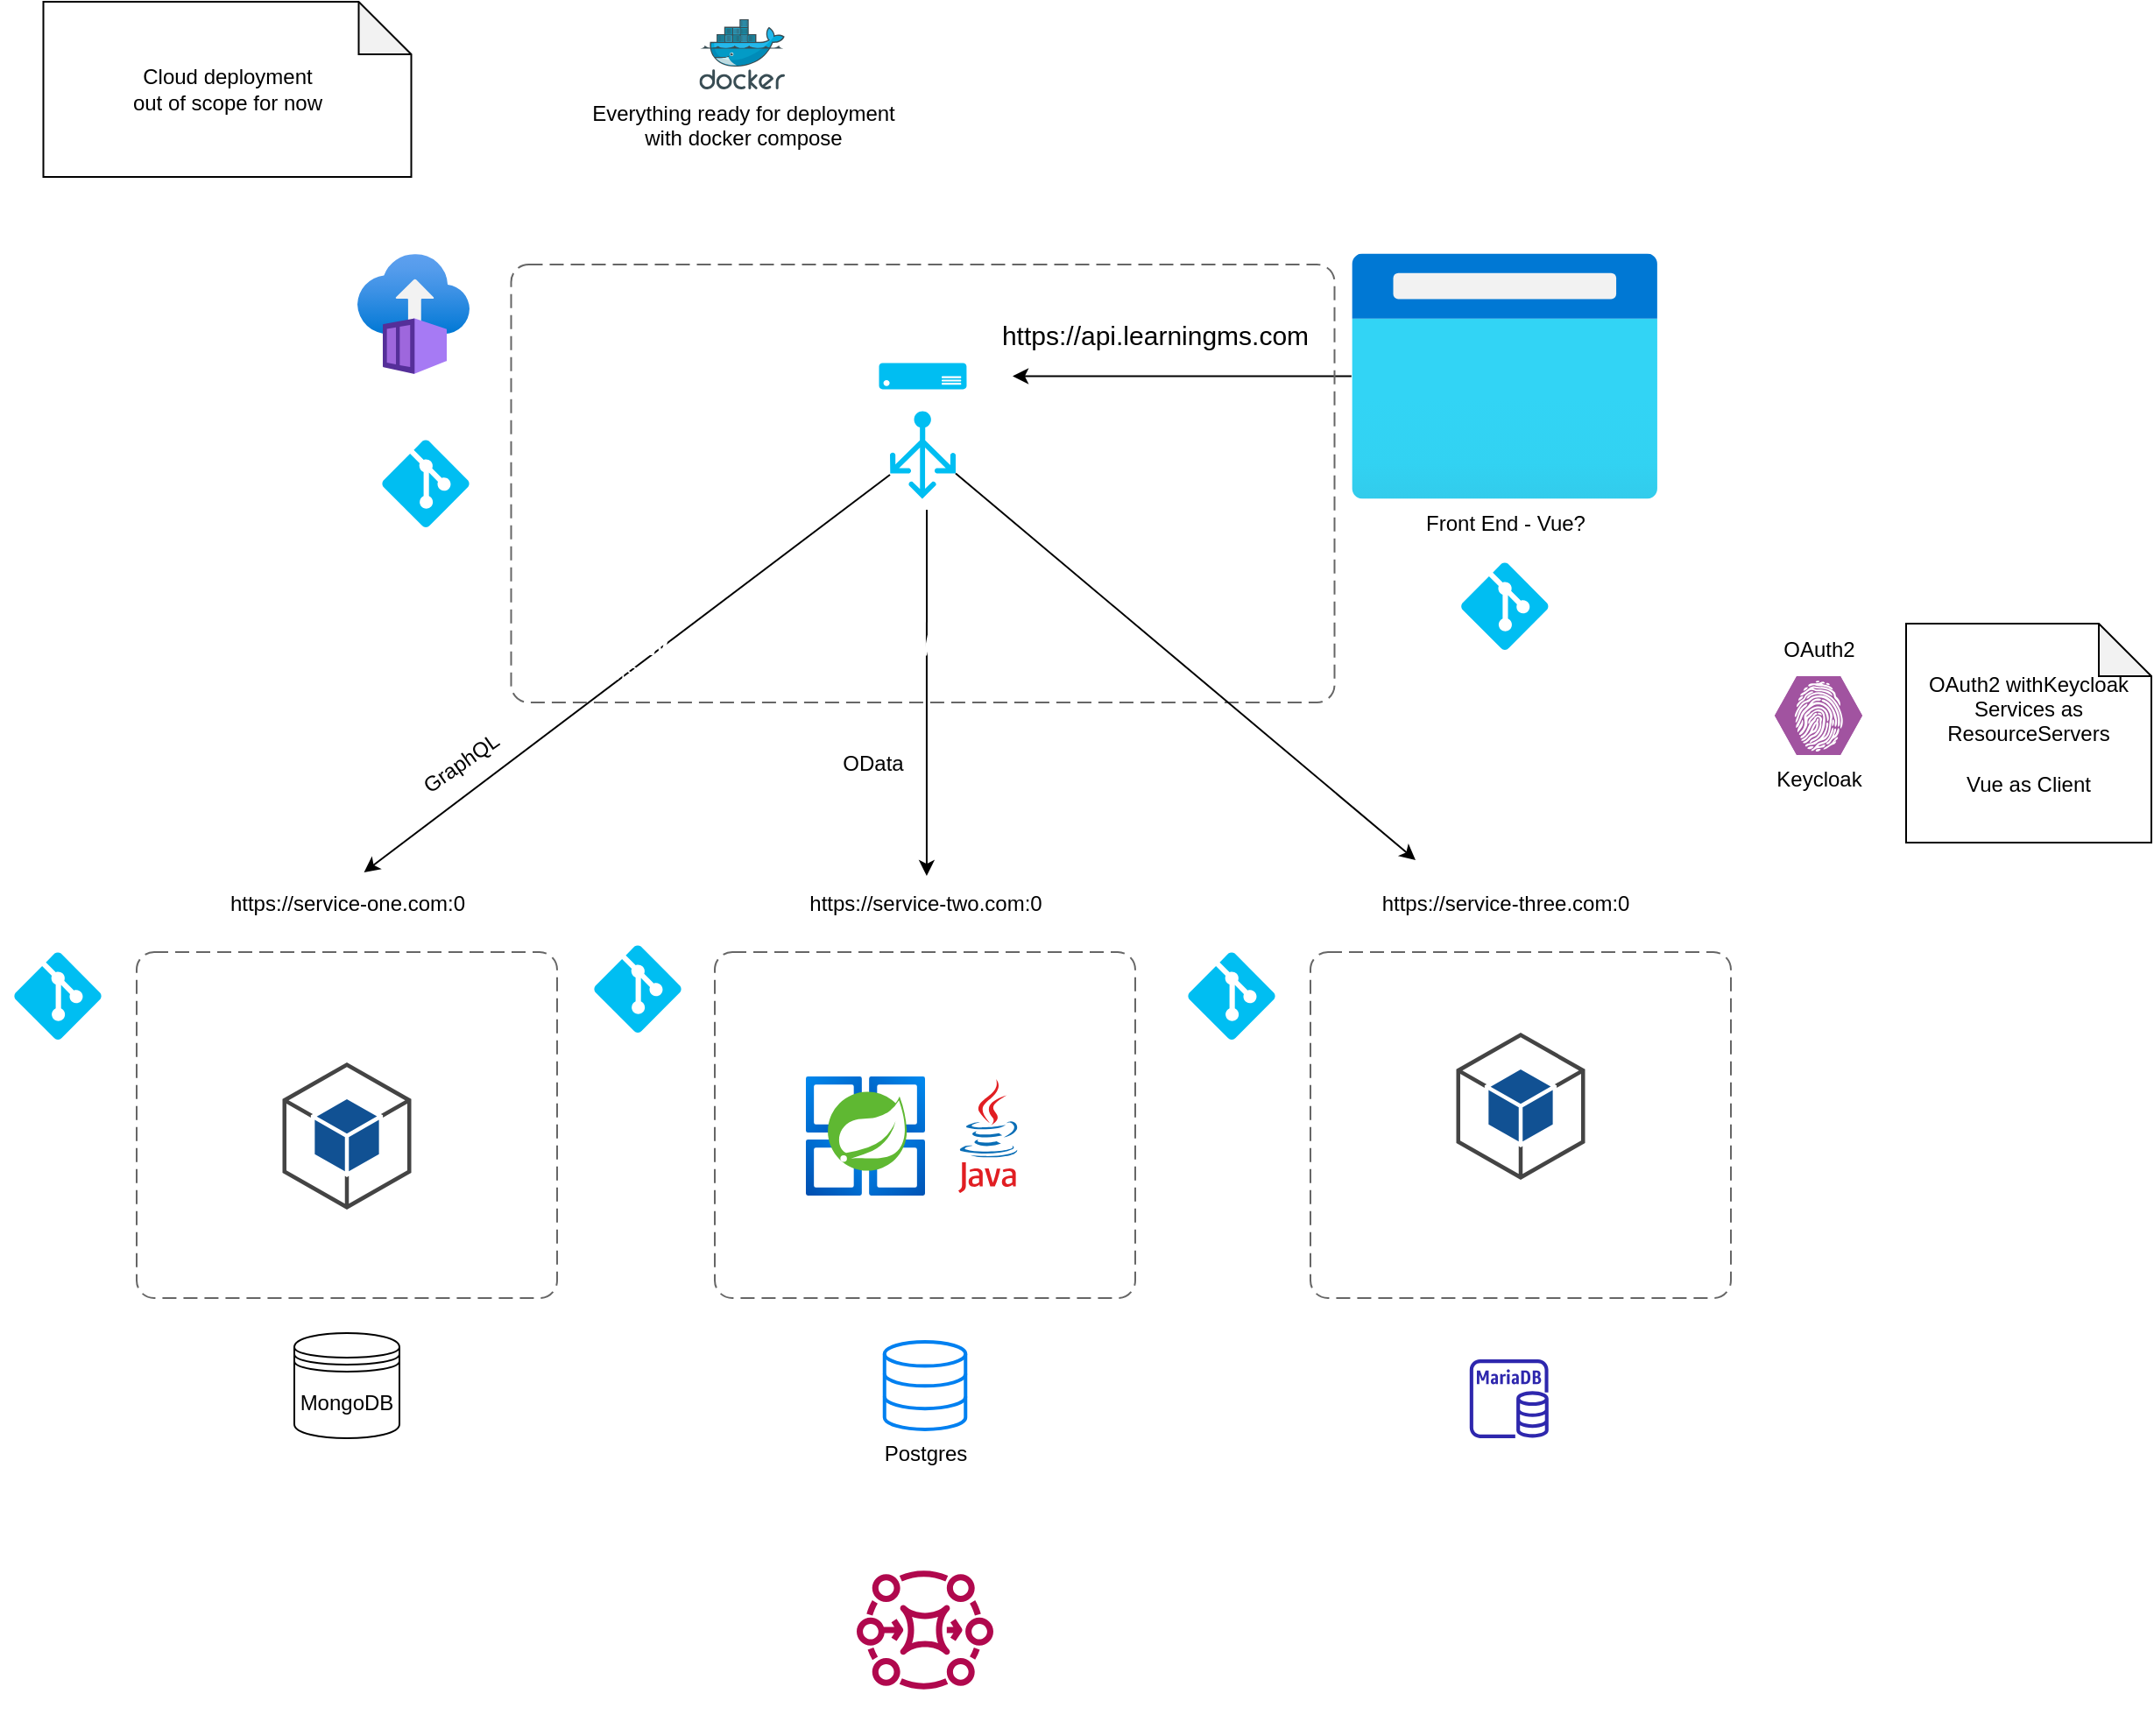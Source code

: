 <mxfile>
    <diagram id="IqBbU6rmLj6iQJ4ehn9A" name="Page-1">
        <mxGraphModel dx="1344" dy="988" grid="1" gridSize="10" guides="1" tooltips="1" connect="1" arrows="1" fold="1" page="1" pageScale="1" pageWidth="850" pageHeight="1100" math="0" shadow="0">
            <root>
                <mxCell id="0"/>
                <mxCell id="1" parent="0"/>
                <mxCell id="6" value="" style="outlineConnect=0;dashed=0;verticalLabelPosition=bottom;verticalAlign=top;align=center;html=1;shape=mxgraph.aws3.android;fillColor=#115193;gradientColor=none;" parent="1" vertex="1">
                    <mxGeometry x="203.25" y="635.5" width="73.5" height="84" as="geometry"/>
                </mxCell>
                <mxCell id="7" value="" style="dashed=0;outlineConnect=0;html=1;align=center;labelPosition=center;verticalLabelPosition=bottom;verticalAlign=top;shape=mxgraph.weblogos.java" parent="1" vertex="1">
                    <mxGeometry x="589" y="645" width="34.4" height="65" as="geometry"/>
                </mxCell>
                <mxCell id="8" value="" style="aspect=fixed;html=1;points=[];align=center;image;fontSize=12;image=img/lib/azure2/compute/Azure_Spring_Cloud.svg;" parent="1" vertex="1">
                    <mxGeometry x="502" y="643.5" width="68" height="68" as="geometry"/>
                </mxCell>
                <mxCell id="18" value="" style="aspect=fixed;html=1;points=[];align=center;image;fontSize=12;image=img/lib/azure2/containers/Container_Instances.svg;" parent="1" vertex="1">
                    <mxGeometry x="246" y="173.75" width="64" height="69" as="geometry"/>
                </mxCell>
                <object placeholders="1" c4Name="Catálogo - dotnet" c4Type="ContainerScopeBoundary" c4Application="LearningMS" label="&lt;font style=&quot;font-size: 16px&quot;&gt;&lt;b&gt;&lt;div style=&quot;text-align: left&quot;&gt;%c4Name%&lt;/div&gt;&lt;/b&gt;&lt;/font&gt;&lt;div style=&quot;text-align: left&quot;&gt;[%c4Application%]&lt;/div&gt;" id="26">
                    <mxCell style="rounded=1;fontSize=11;whiteSpace=wrap;html=1;dashed=1;arcSize=20;fillColor=none;strokeColor=#666666;fontColor=#FFFFFF;labelBackgroundColor=none;align=left;verticalAlign=bottom;labelBorderColor=none;spacingTop=0;spacing=10;dashPattern=8 4;metaEdit=1;rotatable=0;perimeter=rectanglePerimeter;labelPadding=0;allowArrows=0;connectable=0;expand=0;recursiveResize=0;editable=1;pointerEvents=0;absoluteArcSize=1;points=[[0.25,0,0],[0.5,0,0],[0.75,0,0],[1,0.25,0],[1,0.5,0],[1,0.75,0],[0.75,1,0],[0.5,1,0],[0.25,1,0],[0,0.75,0],[0,0.5,0],[0,0.25,0]];" parent="1" vertex="1">
                        <mxGeometry x="120" y="572.5" width="240" height="197.5" as="geometry"/>
                    </mxCell>
                </object>
                <object placeholders="1" c4Name="Pedidos - Spring Boot" c4Type="ContainerScopeBoundary" c4Application="LearningMS" label="&lt;font style=&quot;font-size: 16px&quot;&gt;&lt;b&gt;&lt;div style=&quot;text-align: left&quot;&gt;%c4Name%&lt;/div&gt;&lt;/b&gt;&lt;/font&gt;&lt;div style=&quot;text-align: left&quot;&gt;[%c4Application%]&lt;/div&gt;" id="27">
                    <mxCell style="rounded=1;fontSize=11;whiteSpace=wrap;html=1;dashed=1;arcSize=20;fillColor=none;strokeColor=#666666;fontColor=#FFFFFF;labelBackgroundColor=none;align=left;verticalAlign=bottom;labelBorderColor=none;spacingTop=0;spacing=10;dashPattern=8 4;metaEdit=1;rotatable=0;perimeter=rectanglePerimeter;labelPadding=0;allowArrows=0;connectable=0;expand=0;recursiveResize=0;editable=1;pointerEvents=0;absoluteArcSize=1;points=[[0.25,0,0],[0.5,0,0],[0.75,0,0],[1,0.25,0],[1,0.5,0],[1,0.75,0],[0.75,1,0],[0.5,1,0],[0.25,1,0],[0,0.75,0],[0,0.5,0],[0,0.25,0]];" parent="1" vertex="1">
                        <mxGeometry x="450" y="572.5" width="240" height="197.5" as="geometry"/>
                    </mxCell>
                </object>
                <mxCell id="31" value="Everything ready for deployment&lt;br&gt;with docker compose" style="sketch=0;aspect=fixed;html=1;points=[];align=center;image;fontSize=12;image=img/lib/mscae/Docker.svg;" parent="1" vertex="1">
                    <mxGeometry x="441.22" y="40" width="48.78" height="40" as="geometry"/>
                </mxCell>
                <mxCell id="33" value="https://service-one.com:0" style="text;html=1;align=center;verticalAlign=middle;resizable=0;points=[];autosize=1;strokeColor=none;fillColor=none;" parent="1" vertex="1">
                    <mxGeometry x="160" y="530" width="160" height="30" as="geometry"/>
                </mxCell>
                <mxCell id="34" value="https://service-two.com:0" style="text;html=1;align=center;verticalAlign=middle;resizable=0;points=[];autosize=1;strokeColor=none;fillColor=none;" parent="1" vertex="1">
                    <mxGeometry x="490" y="530" width="160" height="30" as="geometry"/>
                </mxCell>
                <mxCell id="36" style="edgeStyle=none;html=1;entryX=0.561;entryY=-0.1;entryDx=0;entryDy=0;entryPerimeter=0;" parent="1" target="33" edge="1">
                    <mxGeometry relative="1" as="geometry">
                        <mxPoint x="260" y="520" as="targetPoint"/>
                        <mxPoint x="550" y="300" as="sourcePoint"/>
                    </mxGeometry>
                </mxCell>
                <mxCell id="37" style="edgeStyle=none;html=1;entryX=0.506;entryY=-0.033;entryDx=0;entryDy=0;entryPerimeter=0;" parent="1" target="34" edge="1">
                    <mxGeometry relative="1" as="geometry">
                        <Array as="points"/>
                        <mxPoint x="571" y="320" as="sourcePoint"/>
                    </mxGeometry>
                </mxCell>
                <mxCell id="35" value="" style="verticalLabelPosition=bottom;html=1;verticalAlign=top;align=center;strokeColor=none;fillColor=#00BEF2;shape=mxgraph.azure.load_balancer_generic;pointerEvents=1;" parent="1" vertex="1">
                    <mxGeometry x="550" y="263.75" width="37.5" height="50" as="geometry"/>
                </mxCell>
                <mxCell id="41" style="edgeStyle=none;html=1;entryX=1;entryY=0.5;entryDx=0;entryDy=0;fontSize=21;" parent="1" source="40" edge="1">
                    <mxGeometry relative="1" as="geometry">
                        <mxPoint x="620" y="243.75" as="targetPoint"/>
                    </mxGeometry>
                </mxCell>
                <mxCell id="42" value="https://api.learningms.com" style="edgeLabel;html=1;align=center;verticalAlign=middle;resizable=0;points=[];fontSize=15;" parent="41" vertex="1" connectable="0">
                    <mxGeometry x="0.229" y="-3" relative="1" as="geometry">
                        <mxPoint x="6" y="-21" as="offset"/>
                    </mxGeometry>
                </mxCell>
                <mxCell id="40" value="Front End - Vue?" style="aspect=fixed;html=1;points=[];align=center;image;fontSize=12;image=img/lib/azure2/general/Browser.svg;" parent="1" vertex="1">
                    <mxGeometry x="813.4" y="173.75" width="175" height="140" as="geometry"/>
                </mxCell>
                <object placeholders="1" c4Name="API Gateway / Load Balancer / Service Discovery - NGINX" c4Type="ContainerScopeBoundary" c4Application="LearningMS" label="&lt;font style=&quot;font-size: 16px&quot;&gt;&lt;b&gt;&lt;div style=&quot;text-align: left&quot;&gt;%c4Name%&lt;/div&gt;&lt;/b&gt;&lt;/font&gt;&lt;div style=&quot;text-align: left&quot;&gt;[%c4Application%]&lt;/div&gt;" id="43">
                    <mxCell style="rounded=1;fontSize=11;whiteSpace=wrap;html=1;dashed=1;arcSize=20;fillColor=none;strokeColor=#666666;fontColor=#FFFFFF;labelBackgroundColor=none;align=left;verticalAlign=bottom;labelBorderColor=none;spacingTop=0;spacing=10;dashPattern=8 4;metaEdit=1;rotatable=0;perimeter=rectanglePerimeter;labelPadding=0;allowArrows=0;connectable=0;expand=0;recursiveResize=0;editable=1;pointerEvents=0;absoluteArcSize=1;points=[[0.25,0,0],[0.5,0,0],[0.75,0,0],[1,0.25,0],[1,0.5,0],[1,0.75,0],[0.75,1,0],[0.5,1,0],[0.25,1,0],[0,0.75,0],[0,0.5,0],[0,0.25,0]];" parent="1" vertex="1">
                        <mxGeometry x="333.75" y="180" width="470" height="250" as="geometry"/>
                    </mxCell>
                </object>
                <mxCell id="44" value="" style="verticalLabelPosition=bottom;html=1;verticalAlign=top;align=center;strokeColor=none;fillColor=#00BEF2;shape=mxgraph.azure.server;fontSize=15;" parent="1" vertex="1">
                    <mxGeometry x="543.75" y="236.25" width="50" height="15" as="geometry"/>
                </mxCell>
                <mxCell id="46" value="&lt;font style=&quot;font-size: 13px;&quot;&gt;Submodule&lt;/font&gt;" style="verticalLabelPosition=bottom;html=1;verticalAlign=top;align=center;strokeColor=none;fillColor=#00BEF2;shape=mxgraph.azure.git_repository;fontSize=15;fontColor=#FFFFFF;" parent="1" vertex="1">
                    <mxGeometry x="50" y="572.5" width="50" height="50" as="geometry"/>
                </mxCell>
                <mxCell id="47" value="&lt;font style=&quot;font-size: 13px;&quot;&gt;Submodule&lt;/font&gt;" style="verticalLabelPosition=bottom;html=1;verticalAlign=top;align=center;strokeColor=none;fillColor=#00BEF2;shape=mxgraph.azure.git_repository;fontSize=15;fontColor=#FFFFFF;" parent="1" vertex="1">
                    <mxGeometry x="720" y="572.5" width="50" height="50" as="geometry"/>
                </mxCell>
                <mxCell id="48" value="&lt;font style=&quot;font-size: 13px;&quot;&gt;Submodule&lt;/font&gt;" style="verticalLabelPosition=bottom;html=1;verticalAlign=top;align=center;strokeColor=none;fillColor=#00BEF2;shape=mxgraph.azure.git_repository;fontSize=15;fontColor=#FFFFFF;" parent="1" vertex="1">
                    <mxGeometry x="875.9" y="350" width="50" height="50" as="geometry"/>
                </mxCell>
                <mxCell id="49" value="Submodule" style="verticalLabelPosition=bottom;html=1;verticalAlign=top;align=center;strokeColor=none;fillColor=#00BEF2;shape=mxgraph.azure.git_repository;fontSize=15;fontColor=#FFFFFF;" parent="1" vertex="1">
                    <mxGeometry x="260" y="280" width="50" height="50" as="geometry"/>
                </mxCell>
                <mxCell id="51" value="Cloud deployment&lt;br&gt;out of scope for now" style="shape=note;whiteSpace=wrap;html=1;backgroundOutline=1;darkOpacity=0.05;" parent="1" vertex="1">
                    <mxGeometry x="66.75" y="30" width="210" height="100" as="geometry"/>
                </mxCell>
                <object placeholders="1" c4Name="Usuários - dotnet" c4Type="ContainerScopeBoundary" c4Application="LearningMS" label="&lt;font style=&quot;font-size: 16px&quot;&gt;&lt;b&gt;&lt;div style=&quot;text-align: left&quot;&gt;%c4Name%&lt;/div&gt;&lt;/b&gt;&lt;/font&gt;&lt;div style=&quot;text-align: left&quot;&gt;[%c4Application%]&lt;/div&gt;" id="53">
                    <mxCell style="rounded=1;fontSize=11;whiteSpace=wrap;html=1;dashed=1;arcSize=20;fillColor=none;strokeColor=#666666;fontColor=#FFFFFF;labelBackgroundColor=none;align=left;verticalAlign=bottom;labelBorderColor=none;spacingTop=0;spacing=10;dashPattern=8 4;metaEdit=1;rotatable=0;perimeter=rectanglePerimeter;labelPadding=0;allowArrows=0;connectable=0;expand=0;recursiveResize=0;editable=1;pointerEvents=0;absoluteArcSize=1;points=[[0.25,0,0],[0.5,0,0],[0.75,0,0],[1,0.25,0],[1,0.5,0],[1,0.75,0],[0.75,1,0],[0.5,1,0],[0.25,1,0],[0,0.75,0],[0,0.5,0],[0,0.25,0]];" parent="1" vertex="1">
                        <mxGeometry x="790" y="572.5" width="240" height="197.5" as="geometry"/>
                    </mxCell>
                </object>
                <mxCell id="55" value="" style="outlineConnect=0;dashed=0;verticalLabelPosition=bottom;verticalAlign=top;align=center;html=1;shape=mxgraph.aws3.android;fillColor=#115193;gradientColor=none;" parent="1" vertex="1">
                    <mxGeometry x="873.25" y="618.5" width="73.5" height="84" as="geometry"/>
                </mxCell>
                <mxCell id="56" value="&lt;font style=&quot;font-size: 13px;&quot;&gt;Submodule&lt;/font&gt;" style="verticalLabelPosition=bottom;html=1;verticalAlign=top;align=center;strokeColor=none;fillColor=#00BEF2;shape=mxgraph.azure.git_repository;fontSize=15;fontColor=#FFFFFF;" parent="1" vertex="1">
                    <mxGeometry x="381" y="568.5" width="50" height="50" as="geometry"/>
                </mxCell>
                <mxCell id="57" value="MongoDB" style="shape=datastore;whiteSpace=wrap;html=1;" parent="1" vertex="1">
                    <mxGeometry x="210" y="790" width="60" height="60" as="geometry"/>
                </mxCell>
                <mxCell id="58" value="Postgres" style="html=1;verticalLabelPosition=bottom;align=center;labelBackgroundColor=none;verticalAlign=top;strokeWidth=2;strokeColor=#0080F0;shadow=0;dashed=0;shape=mxgraph.ios7.icons.data;" parent="1" vertex="1">
                    <mxGeometry x="546.88" y="795" width="46.25" height="50" as="geometry"/>
                </mxCell>
                <mxCell id="60" style="edgeStyle=none;html=1;exitX=1;exitY=0.71;exitDx=0;exitDy=0;exitPerimeter=0;" parent="1" source="35" edge="1">
                    <mxGeometry relative="1" as="geometry">
                        <mxPoint x="850" y="520" as="targetPoint"/>
                        <mxPoint x="610" y="300" as="sourcePoint"/>
                    </mxGeometry>
                </mxCell>
                <mxCell id="61" value="https://service-three.com:0" style="text;html=1;align=center;verticalAlign=middle;resizable=0;points=[];autosize=1;strokeColor=none;fillColor=none;" parent="1" vertex="1">
                    <mxGeometry x="820.9" y="530" width="160" height="30" as="geometry"/>
                </mxCell>
                <mxCell id="62" value="RabbitMQ" style="sketch=0;outlineConnect=0;fontColor=#FFFFFF;gradientColor=none;fillColor=#B0084D;strokeColor=none;dashed=0;verticalLabelPosition=bottom;verticalAlign=top;align=center;html=1;fontSize=12;fontStyle=0;aspect=fixed;pointerEvents=1;shape=mxgraph.aws4.mq_broker;labelBackgroundColor=none;" parent="1" vertex="1">
                    <mxGeometry x="531" y="920" width="78" height="78" as="geometry"/>
                </mxCell>
                <mxCell id="63" value="GraphQL" style="text;html=1;align=center;verticalAlign=middle;resizable=0;points=[];autosize=1;strokeColor=none;fillColor=none;rotation=-35;" vertex="1" parent="1">
                    <mxGeometry x="270" y="450" width="70" height="30" as="geometry"/>
                </mxCell>
                <mxCell id="64" value="OData" style="text;html=1;align=center;verticalAlign=middle;resizable=0;points=[];autosize=1;strokeColor=none;fillColor=none;rotation=0;" vertex="1" parent="1">
                    <mxGeometry x="510" y="450" width="60" height="30" as="geometry"/>
                </mxCell>
                <mxCell id="65" value="Keycloak" style="verticalLabelPosition=bottom;sketch=0;html=1;fillColor=#A153A0;strokeColor=#ffffff;verticalAlign=top;align=center;points=[[0,0.5,0],[0.125,0.25,0],[0.25,0,0],[0.5,0,0],[0.75,0,0],[0.875,0.25,0],[1,0.5,0],[0.875,0.75,0],[0.75,1,0],[0.5,1,0],[0.125,0.75,0]];pointerEvents=1;shape=mxgraph.cisco_safe.compositeIcon;bgIcon=mxgraph.cisco_safe.design.blank_device;resIcon=mxgraph.cisco_safe.design.identity_directory;" vertex="1" parent="1">
                    <mxGeometry x="1055" y="415" width="50" height="45" as="geometry"/>
                </mxCell>
                <mxCell id="68" value="" style="sketch=0;outlineConnect=0;fontColor=#232F3E;gradientColor=none;fillColor=#2E27AD;strokeColor=none;dashed=0;verticalLabelPosition=bottom;verticalAlign=top;align=center;html=1;fontSize=12;fontStyle=0;aspect=fixed;pointerEvents=1;shape=mxgraph.aws4.rds_mariadb_instance;" vertex="1" parent="1">
                    <mxGeometry x="880.9" y="805" width="45" height="45" as="geometry"/>
                </mxCell>
                <mxCell id="71" value="OAuth2" style="text;html=1;align=center;verticalAlign=middle;resizable=0;points=[];autosize=1;strokeColor=none;fillColor=none;" vertex="1" parent="1">
                    <mxGeometry x="1050" y="385" width="60" height="30" as="geometry"/>
                </mxCell>
                <mxCell id="72" value="OAuth2 withKeycloak&lt;br&gt;Services as ResourceServers&lt;br&gt;&lt;br&gt;Vue as Client" style="shape=note;whiteSpace=wrap;html=1;backgroundOutline=1;darkOpacity=0.05;" vertex="1" parent="1">
                    <mxGeometry x="1130" y="385" width="140" height="125" as="geometry"/>
                </mxCell>
            </root>
        </mxGraphModel>
    </diagram>
</mxfile>